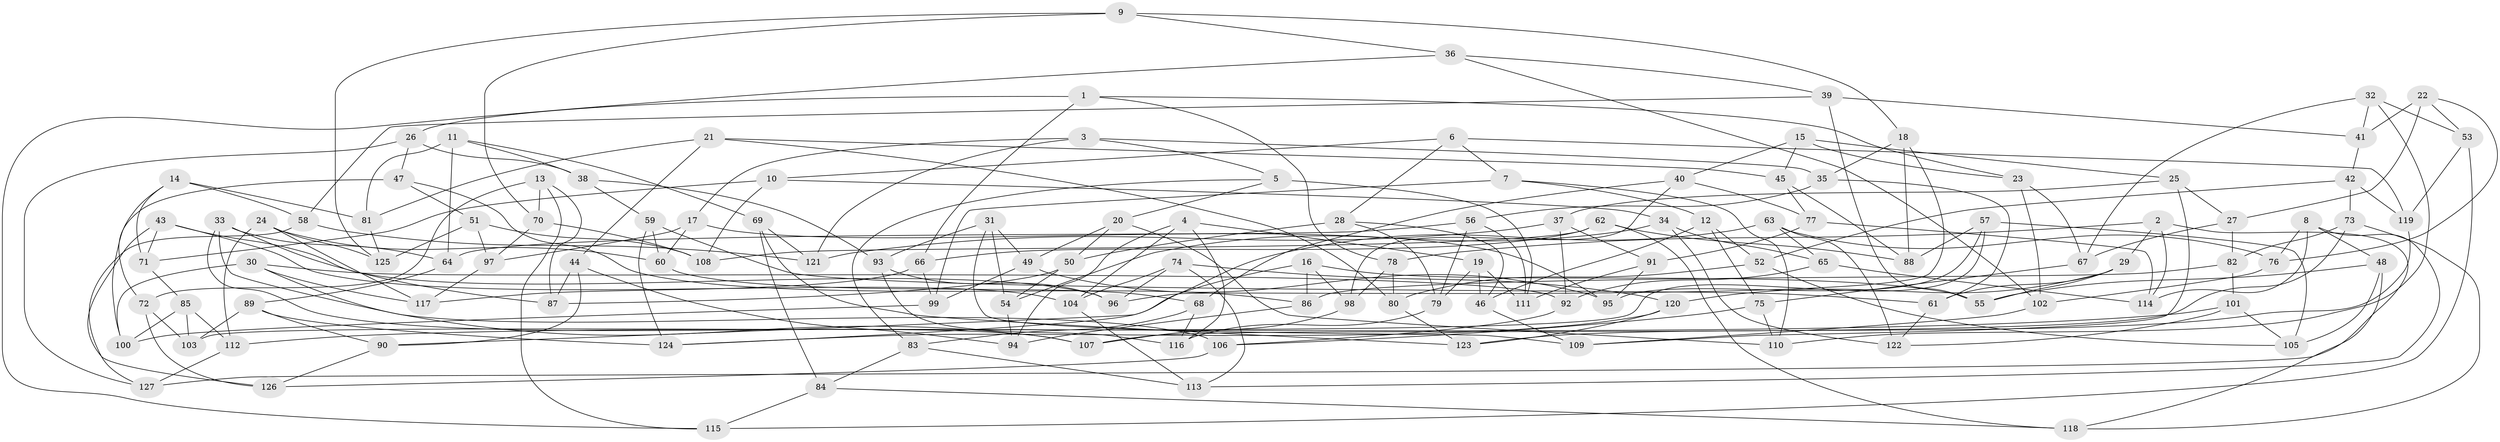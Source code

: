 // Generated by graph-tools (version 1.1) at 2025/50/03/09/25 03:50:46]
// undirected, 127 vertices, 254 edges
graph export_dot {
graph [start="1"]
  node [color=gray90,style=filled];
  1;
  2;
  3;
  4;
  5;
  6;
  7;
  8;
  9;
  10;
  11;
  12;
  13;
  14;
  15;
  16;
  17;
  18;
  19;
  20;
  21;
  22;
  23;
  24;
  25;
  26;
  27;
  28;
  29;
  30;
  31;
  32;
  33;
  34;
  35;
  36;
  37;
  38;
  39;
  40;
  41;
  42;
  43;
  44;
  45;
  46;
  47;
  48;
  49;
  50;
  51;
  52;
  53;
  54;
  55;
  56;
  57;
  58;
  59;
  60;
  61;
  62;
  63;
  64;
  65;
  66;
  67;
  68;
  69;
  70;
  71;
  72;
  73;
  74;
  75;
  76;
  77;
  78;
  79;
  80;
  81;
  82;
  83;
  84;
  85;
  86;
  87;
  88;
  89;
  90;
  91;
  92;
  93;
  94;
  95;
  96;
  97;
  98;
  99;
  100;
  101;
  102;
  103;
  104;
  105;
  106;
  107;
  108;
  109;
  110;
  111;
  112;
  113;
  114;
  115;
  116;
  117;
  118;
  119;
  120;
  121;
  122;
  123;
  124;
  125;
  126;
  127;
  1 -- 23;
  1 -- 26;
  1 -- 78;
  1 -- 66;
  2 -- 127;
  2 -- 78;
  2 -- 114;
  2 -- 29;
  3 -- 121;
  3 -- 17;
  3 -- 35;
  3 -- 5;
  4 -- 104;
  4 -- 94;
  4 -- 116;
  4 -- 19;
  5 -- 20;
  5 -- 111;
  5 -- 83;
  6 -- 119;
  6 -- 7;
  6 -- 10;
  6 -- 28;
  7 -- 12;
  7 -- 99;
  7 -- 110;
  8 -- 48;
  8 -- 113;
  8 -- 76;
  8 -- 114;
  9 -- 125;
  9 -- 18;
  9 -- 70;
  9 -- 36;
  10 -- 34;
  10 -- 108;
  10 -- 71;
  11 -- 38;
  11 -- 69;
  11 -- 64;
  11 -- 81;
  12 -- 75;
  12 -- 46;
  12 -- 52;
  13 -- 72;
  13 -- 115;
  13 -- 87;
  13 -- 70;
  14 -- 81;
  14 -- 100;
  14 -- 71;
  14 -- 58;
  15 -- 45;
  15 -- 23;
  15 -- 25;
  15 -- 40;
  16 -- 55;
  16 -- 90;
  16 -- 86;
  16 -- 98;
  17 -- 97;
  17 -- 95;
  17 -- 60;
  18 -- 96;
  18 -- 88;
  18 -- 35;
  19 -- 111;
  19 -- 79;
  19 -- 46;
  20 -- 49;
  20 -- 50;
  20 -- 110;
  21 -- 44;
  21 -- 45;
  21 -- 80;
  21 -- 81;
  22 -- 41;
  22 -- 27;
  22 -- 76;
  22 -- 53;
  23 -- 67;
  23 -- 102;
  24 -- 117;
  24 -- 60;
  24 -- 125;
  24 -- 112;
  25 -- 37;
  25 -- 27;
  25 -- 109;
  26 -- 127;
  26 -- 38;
  26 -- 47;
  27 -- 67;
  27 -- 82;
  28 -- 46;
  28 -- 50;
  28 -- 79;
  29 -- 55;
  29 -- 120;
  29 -- 61;
  30 -- 107;
  30 -- 117;
  30 -- 92;
  30 -- 100;
  31 -- 93;
  31 -- 109;
  31 -- 54;
  31 -- 49;
  32 -- 41;
  32 -- 53;
  32 -- 110;
  32 -- 67;
  33 -- 64;
  33 -- 87;
  33 -- 106;
  33 -- 107;
  34 -- 122;
  34 -- 54;
  34 -- 65;
  35 -- 61;
  35 -- 56;
  36 -- 102;
  36 -- 115;
  36 -- 39;
  37 -- 92;
  37 -- 91;
  37 -- 121;
  38 -- 59;
  38 -- 93;
  39 -- 41;
  39 -- 58;
  39 -- 55;
  40 -- 98;
  40 -- 68;
  40 -- 77;
  41 -- 42;
  42 -- 73;
  42 -- 52;
  42 -- 119;
  43 -- 126;
  43 -- 104;
  43 -- 96;
  43 -- 71;
  44 -- 87;
  44 -- 90;
  44 -- 94;
  45 -- 77;
  45 -- 88;
  46 -- 109;
  47 -- 86;
  47 -- 51;
  47 -- 72;
  48 -- 105;
  48 -- 118;
  48 -- 55;
  49 -- 99;
  49 -- 95;
  50 -- 87;
  50 -- 54;
  51 -- 125;
  51 -- 108;
  51 -- 97;
  52 -- 80;
  52 -- 105;
  53 -- 119;
  53 -- 115;
  54 -- 94;
  56 -- 111;
  56 -- 64;
  56 -- 79;
  57 -- 105;
  57 -- 95;
  57 -- 103;
  57 -- 88;
  58 -- 121;
  58 -- 127;
  59 -- 60;
  59 -- 124;
  59 -- 61;
  60 -- 68;
  61 -- 122;
  62 -- 118;
  62 -- 66;
  62 -- 88;
  62 -- 108;
  63 -- 122;
  63 -- 65;
  63 -- 124;
  63 -- 76;
  64 -- 89;
  65 -- 92;
  65 -- 114;
  66 -- 99;
  66 -- 117;
  67 -- 75;
  68 -- 83;
  68 -- 116;
  69 -- 84;
  69 -- 121;
  69 -- 123;
  70 -- 97;
  70 -- 108;
  71 -- 85;
  72 -- 103;
  72 -- 126;
  73 -- 118;
  73 -- 107;
  73 -- 82;
  74 -- 104;
  74 -- 96;
  74 -- 113;
  74 -- 120;
  75 -- 106;
  75 -- 110;
  76 -- 102;
  77 -- 114;
  77 -- 91;
  78 -- 80;
  78 -- 98;
  79 -- 116;
  80 -- 123;
  81 -- 125;
  82 -- 86;
  82 -- 101;
  83 -- 113;
  83 -- 84;
  84 -- 118;
  84 -- 115;
  85 -- 103;
  85 -- 112;
  85 -- 100;
  86 -- 94;
  89 -- 90;
  89 -- 103;
  89 -- 124;
  90 -- 126;
  91 -- 95;
  91 -- 111;
  92 -- 106;
  93 -- 116;
  93 -- 96;
  97 -- 117;
  98 -- 107;
  99 -- 100;
  101 -- 122;
  101 -- 105;
  101 -- 112;
  102 -- 109;
  104 -- 113;
  106 -- 126;
  112 -- 127;
  119 -- 123;
  120 -- 123;
  120 -- 124;
}
